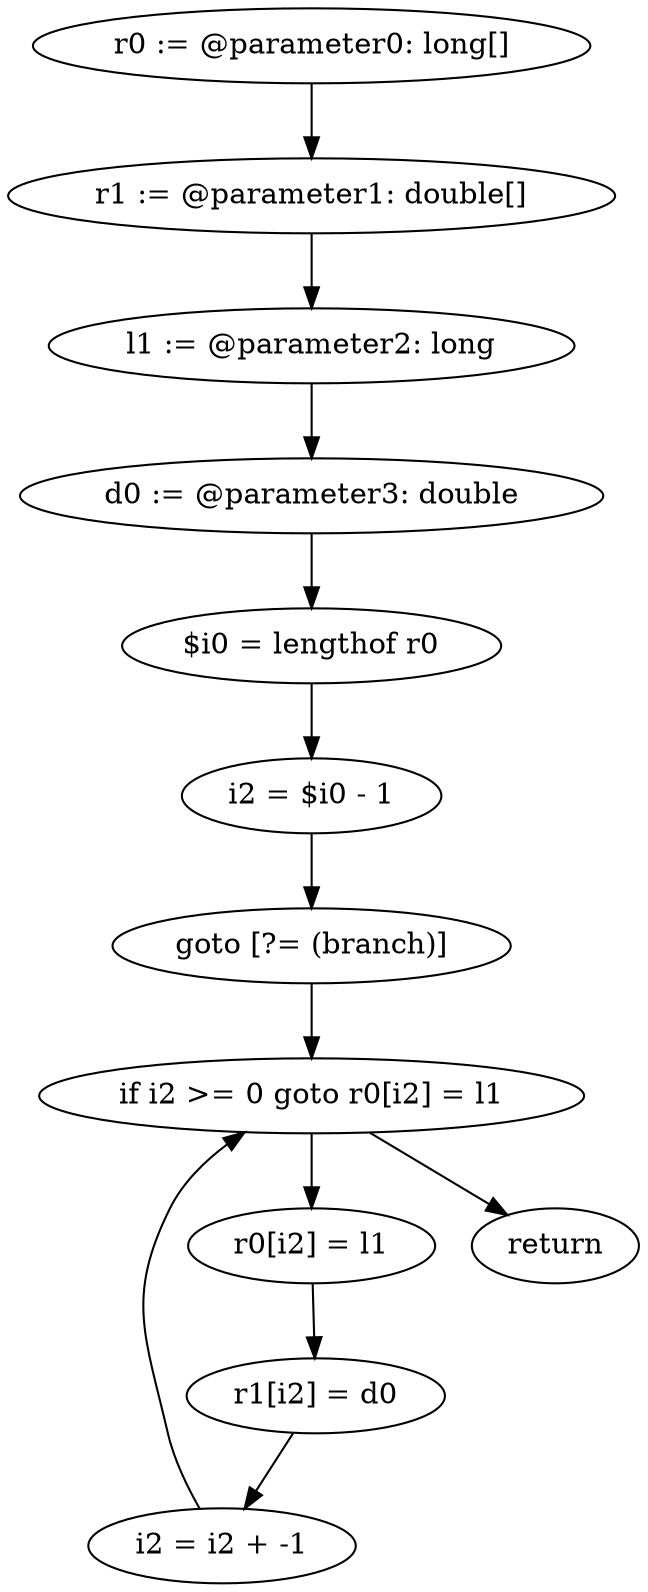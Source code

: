 digraph "unitGraph" {
    "r0 := @parameter0: long[]"
    "r1 := @parameter1: double[]"
    "l1 := @parameter2: long"
    "d0 := @parameter3: double"
    "$i0 = lengthof r0"
    "i2 = $i0 - 1"
    "goto [?= (branch)]"
    "r0[i2] = l1"
    "r1[i2] = d0"
    "i2 = i2 + -1"
    "if i2 >= 0 goto r0[i2] = l1"
    "return"
    "r0 := @parameter0: long[]"->"r1 := @parameter1: double[]";
    "r1 := @parameter1: double[]"->"l1 := @parameter2: long";
    "l1 := @parameter2: long"->"d0 := @parameter3: double";
    "d0 := @parameter3: double"->"$i0 = lengthof r0";
    "$i0 = lengthof r0"->"i2 = $i0 - 1";
    "i2 = $i0 - 1"->"goto [?= (branch)]";
    "goto [?= (branch)]"->"if i2 >= 0 goto r0[i2] = l1";
    "r0[i2] = l1"->"r1[i2] = d0";
    "r1[i2] = d0"->"i2 = i2 + -1";
    "i2 = i2 + -1"->"if i2 >= 0 goto r0[i2] = l1";
    "if i2 >= 0 goto r0[i2] = l1"->"return";
    "if i2 >= 0 goto r0[i2] = l1"->"r0[i2] = l1";
}
